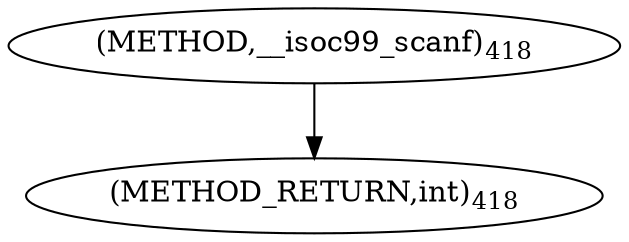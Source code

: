 digraph "__isoc99_scanf" {  
"30200" [label = <(METHOD,__isoc99_scanf)<SUB>418</SUB>> ]
"30202" [label = <(METHOD_RETURN,int)<SUB>418</SUB>> ]
  "30200" -> "30202" 
}
